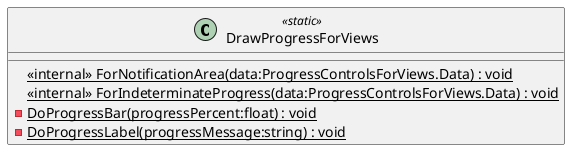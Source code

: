 @startuml
class DrawProgressForViews <<static>> {
    <<internal>> {static} ForNotificationArea(data:ProgressControlsForViews.Data) : void
    <<internal>> {static} ForIndeterminateProgress(data:ProgressControlsForViews.Data) : void
    {static} - DoProgressBar(progressPercent:float) : void
    {static} - DoProgressLabel(progressMessage:string) : void
}
@enduml
